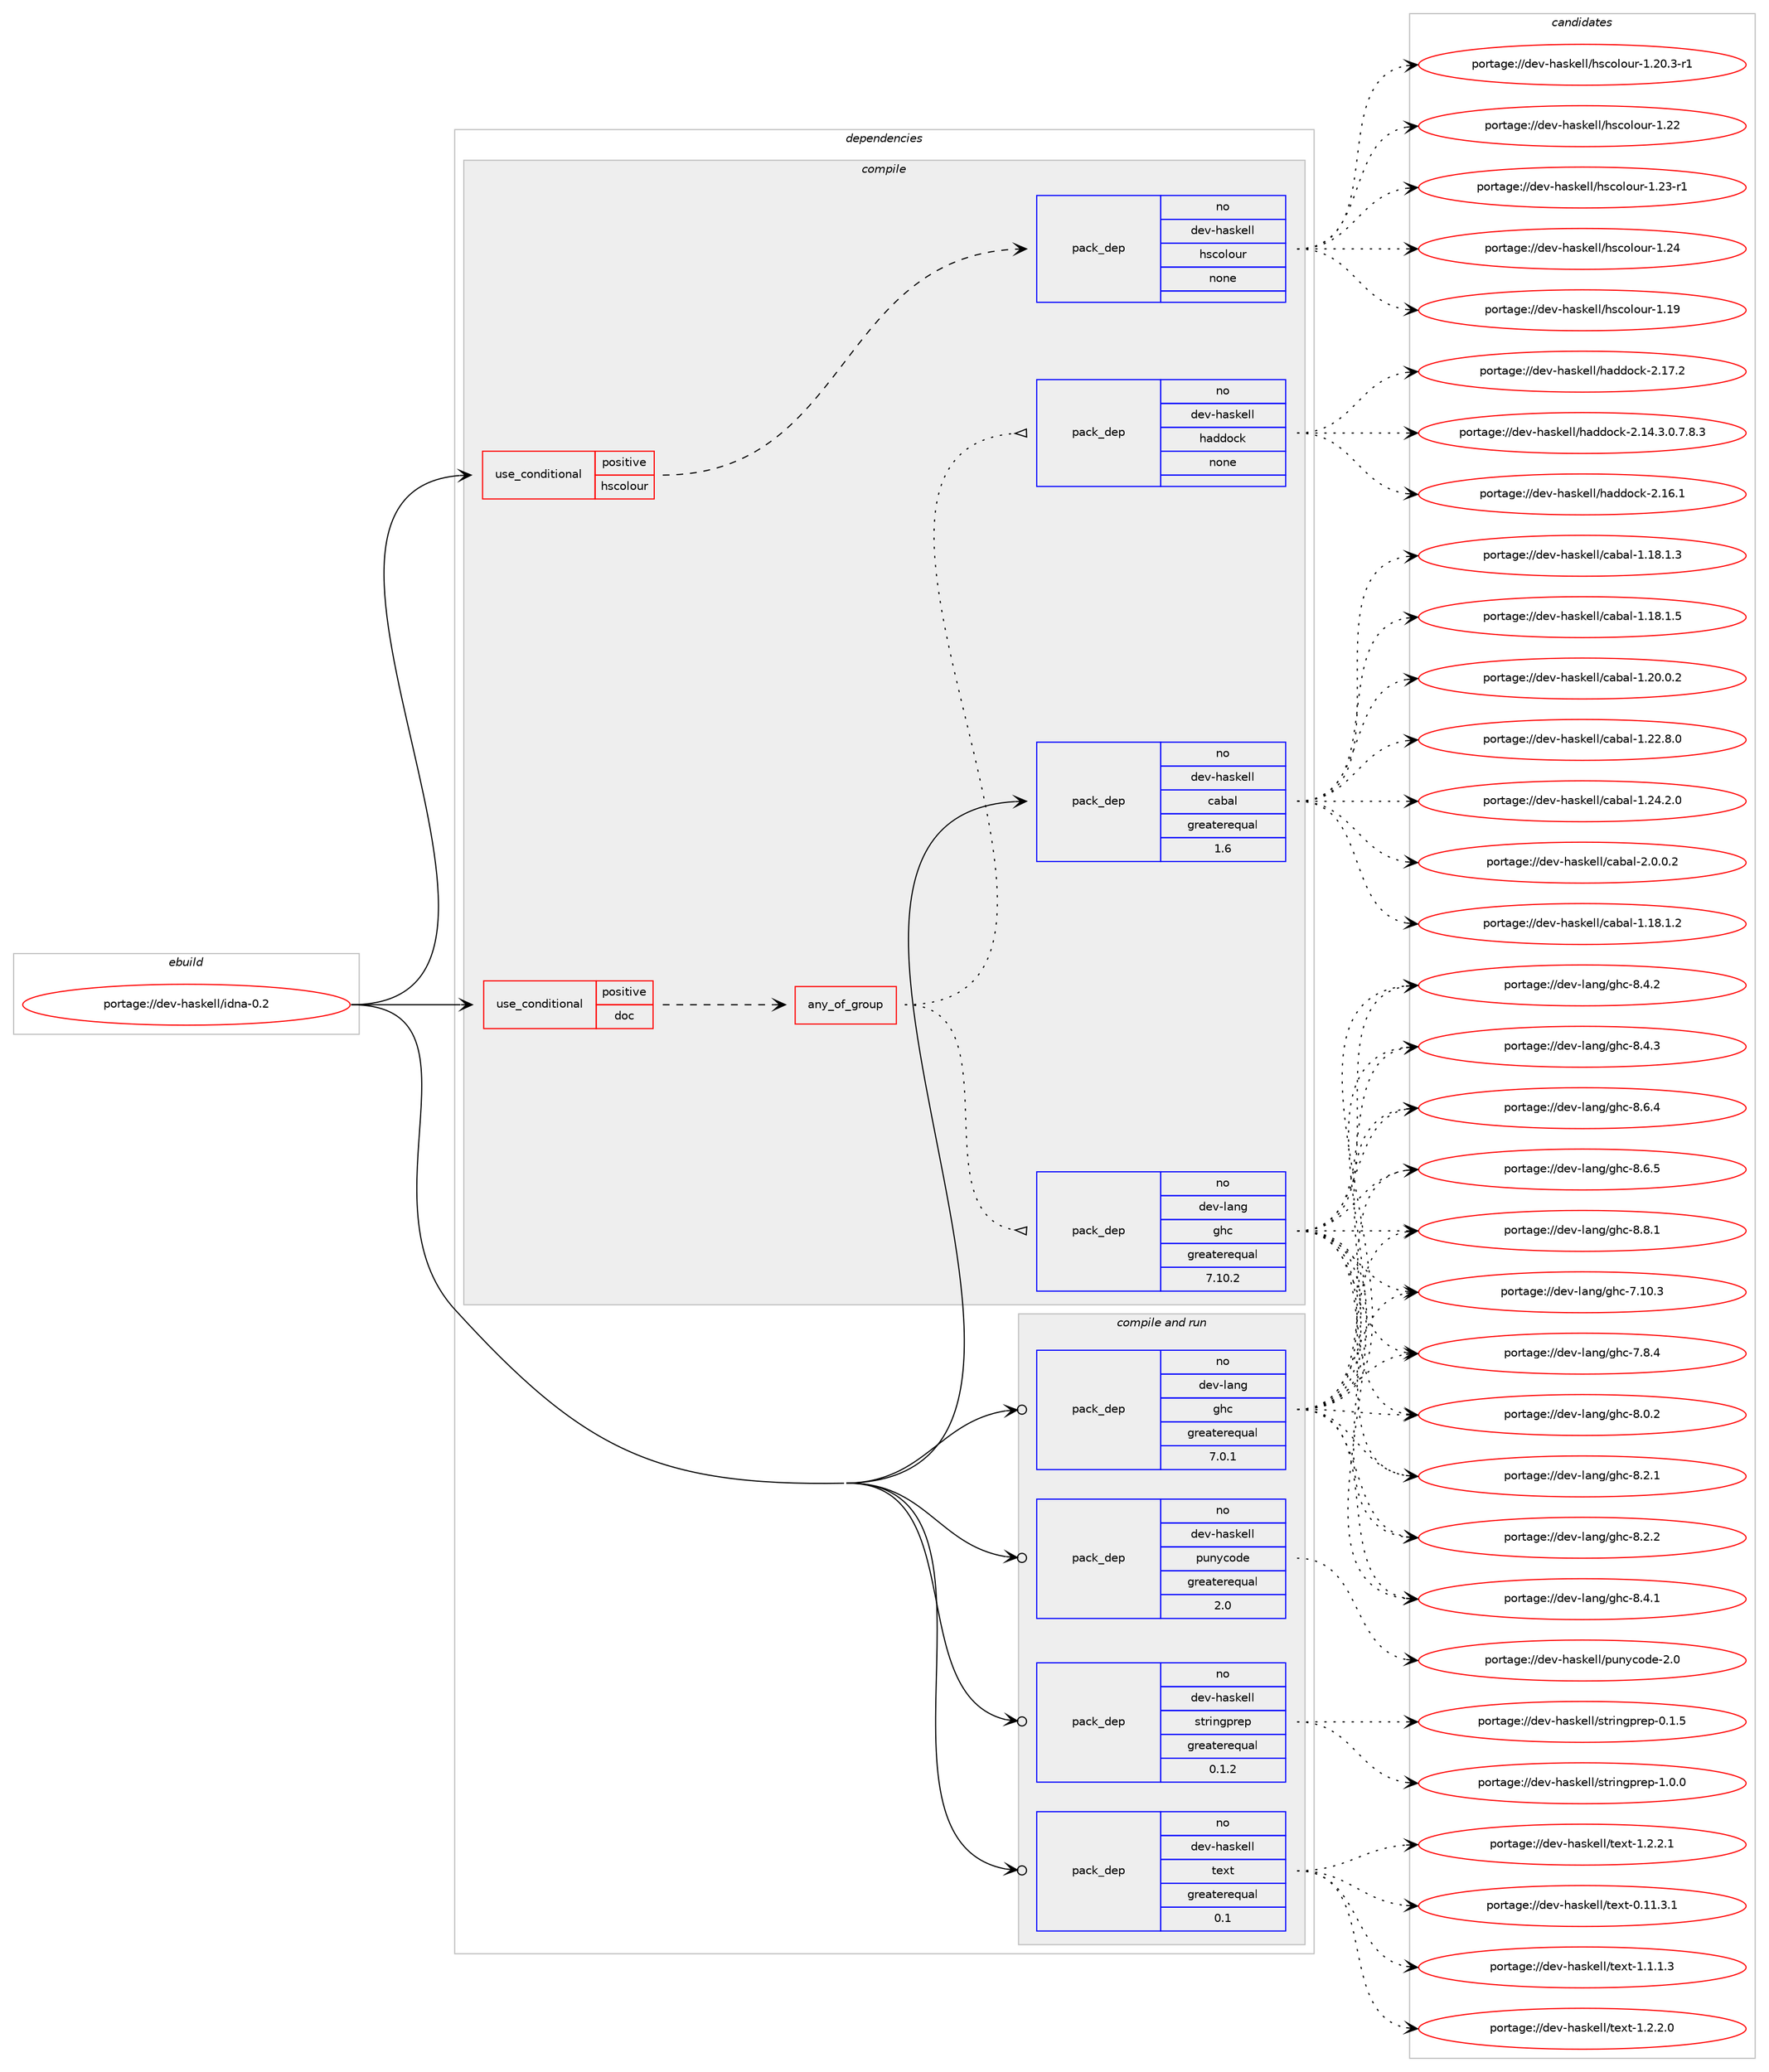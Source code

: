 digraph prolog {

# *************
# Graph options
# *************

newrank=true;
concentrate=true;
compound=true;
graph [rankdir=LR,fontname=Helvetica,fontsize=10,ranksep=1.5];#, ranksep=2.5, nodesep=0.2];
edge  [arrowhead=vee];
node  [fontname=Helvetica,fontsize=10];

# **********
# The ebuild
# **********

subgraph cluster_leftcol {
color=gray;
rank=same;
label=<<i>ebuild</i>>;
id [label="portage://dev-haskell/idna-0.2", color=red, width=4, href="../dev-haskell/idna-0.2.svg"];
}

# ****************
# The dependencies
# ****************

subgraph cluster_midcol {
color=gray;
label=<<i>dependencies</i>>;
subgraph cluster_compile {
fillcolor="#eeeeee";
style=filled;
label=<<i>compile</i>>;
subgraph cond15848 {
dependency72354 [label=<<TABLE BORDER="0" CELLBORDER="1" CELLSPACING="0" CELLPADDING="4"><TR><TD ROWSPAN="3" CELLPADDING="10">use_conditional</TD></TR><TR><TD>positive</TD></TR><TR><TD>doc</TD></TR></TABLE>>, shape=none, color=red];
subgraph any1928 {
dependency72355 [label=<<TABLE BORDER="0" CELLBORDER="1" CELLSPACING="0" CELLPADDING="4"><TR><TD CELLPADDING="10">any_of_group</TD></TR></TABLE>>, shape=none, color=red];subgraph pack54519 {
dependency72356 [label=<<TABLE BORDER="0" CELLBORDER="1" CELLSPACING="0" CELLPADDING="4" WIDTH="220"><TR><TD ROWSPAN="6" CELLPADDING="30">pack_dep</TD></TR><TR><TD WIDTH="110">no</TD></TR><TR><TD>dev-haskell</TD></TR><TR><TD>haddock</TD></TR><TR><TD>none</TD></TR><TR><TD></TD></TR></TABLE>>, shape=none, color=blue];
}
dependency72355:e -> dependency72356:w [weight=20,style="dotted",arrowhead="oinv"];
subgraph pack54520 {
dependency72357 [label=<<TABLE BORDER="0" CELLBORDER="1" CELLSPACING="0" CELLPADDING="4" WIDTH="220"><TR><TD ROWSPAN="6" CELLPADDING="30">pack_dep</TD></TR><TR><TD WIDTH="110">no</TD></TR><TR><TD>dev-lang</TD></TR><TR><TD>ghc</TD></TR><TR><TD>greaterequal</TD></TR><TR><TD>7.10.2</TD></TR></TABLE>>, shape=none, color=blue];
}
dependency72355:e -> dependency72357:w [weight=20,style="dotted",arrowhead="oinv"];
}
dependency72354:e -> dependency72355:w [weight=20,style="dashed",arrowhead="vee"];
}
id:e -> dependency72354:w [weight=20,style="solid",arrowhead="vee"];
subgraph cond15849 {
dependency72358 [label=<<TABLE BORDER="0" CELLBORDER="1" CELLSPACING="0" CELLPADDING="4"><TR><TD ROWSPAN="3" CELLPADDING="10">use_conditional</TD></TR><TR><TD>positive</TD></TR><TR><TD>hscolour</TD></TR></TABLE>>, shape=none, color=red];
subgraph pack54521 {
dependency72359 [label=<<TABLE BORDER="0" CELLBORDER="1" CELLSPACING="0" CELLPADDING="4" WIDTH="220"><TR><TD ROWSPAN="6" CELLPADDING="30">pack_dep</TD></TR><TR><TD WIDTH="110">no</TD></TR><TR><TD>dev-haskell</TD></TR><TR><TD>hscolour</TD></TR><TR><TD>none</TD></TR><TR><TD></TD></TR></TABLE>>, shape=none, color=blue];
}
dependency72358:e -> dependency72359:w [weight=20,style="dashed",arrowhead="vee"];
}
id:e -> dependency72358:w [weight=20,style="solid",arrowhead="vee"];
subgraph pack54522 {
dependency72360 [label=<<TABLE BORDER="0" CELLBORDER="1" CELLSPACING="0" CELLPADDING="4" WIDTH="220"><TR><TD ROWSPAN="6" CELLPADDING="30">pack_dep</TD></TR><TR><TD WIDTH="110">no</TD></TR><TR><TD>dev-haskell</TD></TR><TR><TD>cabal</TD></TR><TR><TD>greaterequal</TD></TR><TR><TD>1.6</TD></TR></TABLE>>, shape=none, color=blue];
}
id:e -> dependency72360:w [weight=20,style="solid",arrowhead="vee"];
}
subgraph cluster_compileandrun {
fillcolor="#eeeeee";
style=filled;
label=<<i>compile and run</i>>;
subgraph pack54523 {
dependency72361 [label=<<TABLE BORDER="0" CELLBORDER="1" CELLSPACING="0" CELLPADDING="4" WIDTH="220"><TR><TD ROWSPAN="6" CELLPADDING="30">pack_dep</TD></TR><TR><TD WIDTH="110">no</TD></TR><TR><TD>dev-haskell</TD></TR><TR><TD>punycode</TD></TR><TR><TD>greaterequal</TD></TR><TR><TD>2.0</TD></TR></TABLE>>, shape=none, color=blue];
}
id:e -> dependency72361:w [weight=20,style="solid",arrowhead="odotvee"];
subgraph pack54524 {
dependency72362 [label=<<TABLE BORDER="0" CELLBORDER="1" CELLSPACING="0" CELLPADDING="4" WIDTH="220"><TR><TD ROWSPAN="6" CELLPADDING="30">pack_dep</TD></TR><TR><TD WIDTH="110">no</TD></TR><TR><TD>dev-haskell</TD></TR><TR><TD>stringprep</TD></TR><TR><TD>greaterequal</TD></TR><TR><TD>0.1.2</TD></TR></TABLE>>, shape=none, color=blue];
}
id:e -> dependency72362:w [weight=20,style="solid",arrowhead="odotvee"];
subgraph pack54525 {
dependency72363 [label=<<TABLE BORDER="0" CELLBORDER="1" CELLSPACING="0" CELLPADDING="4" WIDTH="220"><TR><TD ROWSPAN="6" CELLPADDING="30">pack_dep</TD></TR><TR><TD WIDTH="110">no</TD></TR><TR><TD>dev-haskell</TD></TR><TR><TD>text</TD></TR><TR><TD>greaterequal</TD></TR><TR><TD>0.1</TD></TR></TABLE>>, shape=none, color=blue];
}
id:e -> dependency72363:w [weight=20,style="solid",arrowhead="odotvee"];
subgraph pack54526 {
dependency72364 [label=<<TABLE BORDER="0" CELLBORDER="1" CELLSPACING="0" CELLPADDING="4" WIDTH="220"><TR><TD ROWSPAN="6" CELLPADDING="30">pack_dep</TD></TR><TR><TD WIDTH="110">no</TD></TR><TR><TD>dev-lang</TD></TR><TR><TD>ghc</TD></TR><TR><TD>greaterequal</TD></TR><TR><TD>7.0.1</TD></TR></TABLE>>, shape=none, color=blue];
}
id:e -> dependency72364:w [weight=20,style="solid",arrowhead="odotvee"];
}
subgraph cluster_run {
fillcolor="#eeeeee";
style=filled;
label=<<i>run</i>>;
}
}

# **************
# The candidates
# **************

subgraph cluster_choices {
rank=same;
color=gray;
label=<<i>candidates</i>>;

subgraph choice54519 {
color=black;
nodesep=1;
choiceportage1001011184510497115107101108108471049710010011199107455046495246514648465546564651 [label="portage://dev-haskell/haddock-2.14.3.0.7.8.3", color=red, width=4,href="../dev-haskell/haddock-2.14.3.0.7.8.3.svg"];
choiceportage100101118451049711510710110810847104971001001119910745504649544649 [label="portage://dev-haskell/haddock-2.16.1", color=red, width=4,href="../dev-haskell/haddock-2.16.1.svg"];
choiceportage100101118451049711510710110810847104971001001119910745504649554650 [label="portage://dev-haskell/haddock-2.17.2", color=red, width=4,href="../dev-haskell/haddock-2.17.2.svg"];
dependency72356:e -> choiceportage1001011184510497115107101108108471049710010011199107455046495246514648465546564651:w [style=dotted,weight="100"];
dependency72356:e -> choiceportage100101118451049711510710110810847104971001001119910745504649544649:w [style=dotted,weight="100"];
dependency72356:e -> choiceportage100101118451049711510710110810847104971001001119910745504649554650:w [style=dotted,weight="100"];
}
subgraph choice54520 {
color=black;
nodesep=1;
choiceportage1001011184510897110103471031049945554649484651 [label="portage://dev-lang/ghc-7.10.3", color=red, width=4,href="../dev-lang/ghc-7.10.3.svg"];
choiceportage10010111845108971101034710310499455546564652 [label="portage://dev-lang/ghc-7.8.4", color=red, width=4,href="../dev-lang/ghc-7.8.4.svg"];
choiceportage10010111845108971101034710310499455646484650 [label="portage://dev-lang/ghc-8.0.2", color=red, width=4,href="../dev-lang/ghc-8.0.2.svg"];
choiceportage10010111845108971101034710310499455646504649 [label="portage://dev-lang/ghc-8.2.1", color=red, width=4,href="../dev-lang/ghc-8.2.1.svg"];
choiceportage10010111845108971101034710310499455646504650 [label="portage://dev-lang/ghc-8.2.2", color=red, width=4,href="../dev-lang/ghc-8.2.2.svg"];
choiceportage10010111845108971101034710310499455646524649 [label="portage://dev-lang/ghc-8.4.1", color=red, width=4,href="../dev-lang/ghc-8.4.1.svg"];
choiceportage10010111845108971101034710310499455646524650 [label="portage://dev-lang/ghc-8.4.2", color=red, width=4,href="../dev-lang/ghc-8.4.2.svg"];
choiceportage10010111845108971101034710310499455646524651 [label="portage://dev-lang/ghc-8.4.3", color=red, width=4,href="../dev-lang/ghc-8.4.3.svg"];
choiceportage10010111845108971101034710310499455646544652 [label="portage://dev-lang/ghc-8.6.4", color=red, width=4,href="../dev-lang/ghc-8.6.4.svg"];
choiceportage10010111845108971101034710310499455646544653 [label="portage://dev-lang/ghc-8.6.5", color=red, width=4,href="../dev-lang/ghc-8.6.5.svg"];
choiceportage10010111845108971101034710310499455646564649 [label="portage://dev-lang/ghc-8.8.1", color=red, width=4,href="../dev-lang/ghc-8.8.1.svg"];
dependency72357:e -> choiceportage1001011184510897110103471031049945554649484651:w [style=dotted,weight="100"];
dependency72357:e -> choiceportage10010111845108971101034710310499455546564652:w [style=dotted,weight="100"];
dependency72357:e -> choiceportage10010111845108971101034710310499455646484650:w [style=dotted,weight="100"];
dependency72357:e -> choiceportage10010111845108971101034710310499455646504649:w [style=dotted,weight="100"];
dependency72357:e -> choiceportage10010111845108971101034710310499455646504650:w [style=dotted,weight="100"];
dependency72357:e -> choiceportage10010111845108971101034710310499455646524649:w [style=dotted,weight="100"];
dependency72357:e -> choiceportage10010111845108971101034710310499455646524650:w [style=dotted,weight="100"];
dependency72357:e -> choiceportage10010111845108971101034710310499455646524651:w [style=dotted,weight="100"];
dependency72357:e -> choiceportage10010111845108971101034710310499455646544652:w [style=dotted,weight="100"];
dependency72357:e -> choiceportage10010111845108971101034710310499455646544653:w [style=dotted,weight="100"];
dependency72357:e -> choiceportage10010111845108971101034710310499455646564649:w [style=dotted,weight="100"];
}
subgraph choice54521 {
color=black;
nodesep=1;
choiceportage100101118451049711510710110810847104115991111081111171144549464957 [label="portage://dev-haskell/hscolour-1.19", color=red, width=4,href="../dev-haskell/hscolour-1.19.svg"];
choiceportage10010111845104971151071011081084710411599111108111117114454946504846514511449 [label="portage://dev-haskell/hscolour-1.20.3-r1", color=red, width=4,href="../dev-haskell/hscolour-1.20.3-r1.svg"];
choiceportage100101118451049711510710110810847104115991111081111171144549465050 [label="portage://dev-haskell/hscolour-1.22", color=red, width=4,href="../dev-haskell/hscolour-1.22.svg"];
choiceportage1001011184510497115107101108108471041159911110811111711445494650514511449 [label="portage://dev-haskell/hscolour-1.23-r1", color=red, width=4,href="../dev-haskell/hscolour-1.23-r1.svg"];
choiceportage100101118451049711510710110810847104115991111081111171144549465052 [label="portage://dev-haskell/hscolour-1.24", color=red, width=4,href="../dev-haskell/hscolour-1.24.svg"];
dependency72359:e -> choiceportage100101118451049711510710110810847104115991111081111171144549464957:w [style=dotted,weight="100"];
dependency72359:e -> choiceportage10010111845104971151071011081084710411599111108111117114454946504846514511449:w [style=dotted,weight="100"];
dependency72359:e -> choiceportage100101118451049711510710110810847104115991111081111171144549465050:w [style=dotted,weight="100"];
dependency72359:e -> choiceportage1001011184510497115107101108108471041159911110811111711445494650514511449:w [style=dotted,weight="100"];
dependency72359:e -> choiceportage100101118451049711510710110810847104115991111081111171144549465052:w [style=dotted,weight="100"];
}
subgraph choice54522 {
color=black;
nodesep=1;
choiceportage10010111845104971151071011081084799979897108454946495646494650 [label="portage://dev-haskell/cabal-1.18.1.2", color=red, width=4,href="../dev-haskell/cabal-1.18.1.2.svg"];
choiceportage10010111845104971151071011081084799979897108454946495646494651 [label="portage://dev-haskell/cabal-1.18.1.3", color=red, width=4,href="../dev-haskell/cabal-1.18.1.3.svg"];
choiceportage10010111845104971151071011081084799979897108454946495646494653 [label="portage://dev-haskell/cabal-1.18.1.5", color=red, width=4,href="../dev-haskell/cabal-1.18.1.5.svg"];
choiceportage10010111845104971151071011081084799979897108454946504846484650 [label="portage://dev-haskell/cabal-1.20.0.2", color=red, width=4,href="../dev-haskell/cabal-1.20.0.2.svg"];
choiceportage10010111845104971151071011081084799979897108454946505046564648 [label="portage://dev-haskell/cabal-1.22.8.0", color=red, width=4,href="../dev-haskell/cabal-1.22.8.0.svg"];
choiceportage10010111845104971151071011081084799979897108454946505246504648 [label="portage://dev-haskell/cabal-1.24.2.0", color=red, width=4,href="../dev-haskell/cabal-1.24.2.0.svg"];
choiceportage100101118451049711510710110810847999798971084550464846484650 [label="portage://dev-haskell/cabal-2.0.0.2", color=red, width=4,href="../dev-haskell/cabal-2.0.0.2.svg"];
dependency72360:e -> choiceportage10010111845104971151071011081084799979897108454946495646494650:w [style=dotted,weight="100"];
dependency72360:e -> choiceportage10010111845104971151071011081084799979897108454946495646494651:w [style=dotted,weight="100"];
dependency72360:e -> choiceportage10010111845104971151071011081084799979897108454946495646494653:w [style=dotted,weight="100"];
dependency72360:e -> choiceportage10010111845104971151071011081084799979897108454946504846484650:w [style=dotted,weight="100"];
dependency72360:e -> choiceportage10010111845104971151071011081084799979897108454946505046564648:w [style=dotted,weight="100"];
dependency72360:e -> choiceportage10010111845104971151071011081084799979897108454946505246504648:w [style=dotted,weight="100"];
dependency72360:e -> choiceportage100101118451049711510710110810847999798971084550464846484650:w [style=dotted,weight="100"];
}
subgraph choice54523 {
color=black;
nodesep=1;
choiceportage1001011184510497115107101108108471121171101219911110010145504648 [label="portage://dev-haskell/punycode-2.0", color=red, width=4,href="../dev-haskell/punycode-2.0.svg"];
dependency72361:e -> choiceportage1001011184510497115107101108108471121171101219911110010145504648:w [style=dotted,weight="100"];
}
subgraph choice54524 {
color=black;
nodesep=1;
choiceportage100101118451049711510710110810847115116114105110103112114101112454846494653 [label="portage://dev-haskell/stringprep-0.1.5", color=red, width=4,href="../dev-haskell/stringprep-0.1.5.svg"];
choiceportage100101118451049711510710110810847115116114105110103112114101112454946484648 [label="portage://dev-haskell/stringprep-1.0.0", color=red, width=4,href="../dev-haskell/stringprep-1.0.0.svg"];
dependency72362:e -> choiceportage100101118451049711510710110810847115116114105110103112114101112454846494653:w [style=dotted,weight="100"];
dependency72362:e -> choiceportage100101118451049711510710110810847115116114105110103112114101112454946484648:w [style=dotted,weight="100"];
}
subgraph choice54525 {
color=black;
nodesep=1;
choiceportage100101118451049711510710110810847116101120116454846494946514649 [label="portage://dev-haskell/text-0.11.3.1", color=red, width=4,href="../dev-haskell/text-0.11.3.1.svg"];
choiceportage1001011184510497115107101108108471161011201164549464946494651 [label="portage://dev-haskell/text-1.1.1.3", color=red, width=4,href="../dev-haskell/text-1.1.1.3.svg"];
choiceportage1001011184510497115107101108108471161011201164549465046504648 [label="portage://dev-haskell/text-1.2.2.0", color=red, width=4,href="../dev-haskell/text-1.2.2.0.svg"];
choiceportage1001011184510497115107101108108471161011201164549465046504649 [label="portage://dev-haskell/text-1.2.2.1", color=red, width=4,href="../dev-haskell/text-1.2.2.1.svg"];
dependency72363:e -> choiceportage100101118451049711510710110810847116101120116454846494946514649:w [style=dotted,weight="100"];
dependency72363:e -> choiceportage1001011184510497115107101108108471161011201164549464946494651:w [style=dotted,weight="100"];
dependency72363:e -> choiceportage1001011184510497115107101108108471161011201164549465046504648:w [style=dotted,weight="100"];
dependency72363:e -> choiceportage1001011184510497115107101108108471161011201164549465046504649:w [style=dotted,weight="100"];
}
subgraph choice54526 {
color=black;
nodesep=1;
choiceportage1001011184510897110103471031049945554649484651 [label="portage://dev-lang/ghc-7.10.3", color=red, width=4,href="../dev-lang/ghc-7.10.3.svg"];
choiceportage10010111845108971101034710310499455546564652 [label="portage://dev-lang/ghc-7.8.4", color=red, width=4,href="../dev-lang/ghc-7.8.4.svg"];
choiceportage10010111845108971101034710310499455646484650 [label="portage://dev-lang/ghc-8.0.2", color=red, width=4,href="../dev-lang/ghc-8.0.2.svg"];
choiceportage10010111845108971101034710310499455646504649 [label="portage://dev-lang/ghc-8.2.1", color=red, width=4,href="../dev-lang/ghc-8.2.1.svg"];
choiceportage10010111845108971101034710310499455646504650 [label="portage://dev-lang/ghc-8.2.2", color=red, width=4,href="../dev-lang/ghc-8.2.2.svg"];
choiceportage10010111845108971101034710310499455646524649 [label="portage://dev-lang/ghc-8.4.1", color=red, width=4,href="../dev-lang/ghc-8.4.1.svg"];
choiceportage10010111845108971101034710310499455646524650 [label="portage://dev-lang/ghc-8.4.2", color=red, width=4,href="../dev-lang/ghc-8.4.2.svg"];
choiceportage10010111845108971101034710310499455646524651 [label="portage://dev-lang/ghc-8.4.3", color=red, width=4,href="../dev-lang/ghc-8.4.3.svg"];
choiceportage10010111845108971101034710310499455646544652 [label="portage://dev-lang/ghc-8.6.4", color=red, width=4,href="../dev-lang/ghc-8.6.4.svg"];
choiceportage10010111845108971101034710310499455646544653 [label="portage://dev-lang/ghc-8.6.5", color=red, width=4,href="../dev-lang/ghc-8.6.5.svg"];
choiceportage10010111845108971101034710310499455646564649 [label="portage://dev-lang/ghc-8.8.1", color=red, width=4,href="../dev-lang/ghc-8.8.1.svg"];
dependency72364:e -> choiceportage1001011184510897110103471031049945554649484651:w [style=dotted,weight="100"];
dependency72364:e -> choiceportage10010111845108971101034710310499455546564652:w [style=dotted,weight="100"];
dependency72364:e -> choiceportage10010111845108971101034710310499455646484650:w [style=dotted,weight="100"];
dependency72364:e -> choiceportage10010111845108971101034710310499455646504649:w [style=dotted,weight="100"];
dependency72364:e -> choiceportage10010111845108971101034710310499455646504650:w [style=dotted,weight="100"];
dependency72364:e -> choiceportage10010111845108971101034710310499455646524649:w [style=dotted,weight="100"];
dependency72364:e -> choiceportage10010111845108971101034710310499455646524650:w [style=dotted,weight="100"];
dependency72364:e -> choiceportage10010111845108971101034710310499455646524651:w [style=dotted,weight="100"];
dependency72364:e -> choiceportage10010111845108971101034710310499455646544652:w [style=dotted,weight="100"];
dependency72364:e -> choiceportage10010111845108971101034710310499455646544653:w [style=dotted,weight="100"];
dependency72364:e -> choiceportage10010111845108971101034710310499455646564649:w [style=dotted,weight="100"];
}
}

}
